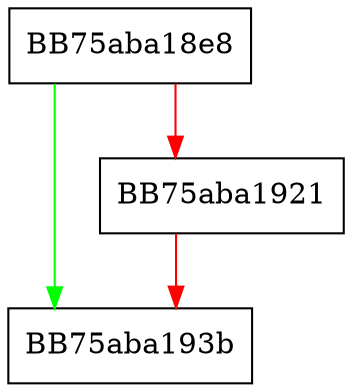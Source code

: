 digraph AnomalyTableLookup {
  node [shape="box"];
  graph [splines=ortho];
  BB75aba18e8 -> BB75aba193b [color="green"];
  BB75aba18e8 -> BB75aba1921 [color="red"];
  BB75aba1921 -> BB75aba193b [color="red"];
}
